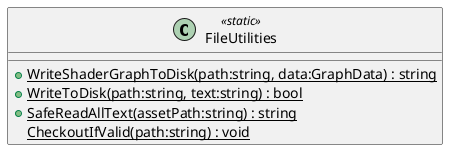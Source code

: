 @startuml
class FileUtilities <<static>> {
    + {static} WriteShaderGraphToDisk(path:string, data:GraphData) : string
    + {static} WriteToDisk(path:string, text:string) : bool
    + {static} SafeReadAllText(assetPath:string) : string
    {static} CheckoutIfValid(path:string) : void
}
@enduml
